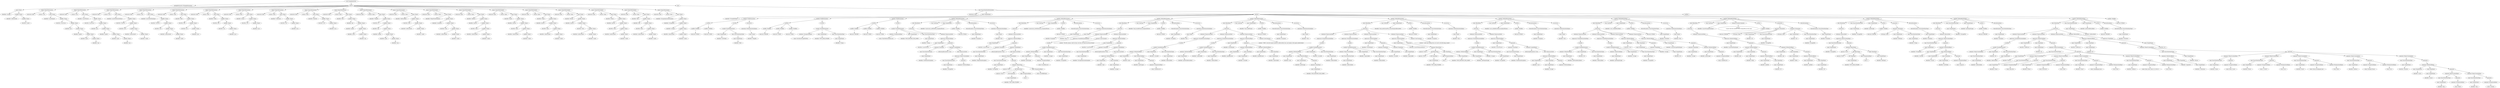 digraph {
n0 [label="root (CompilationUnit)"];
n1 [label="packageDeclaration (PackageDeclaration)"];
n0 -> n1;
n2 [label="name (Name)"];
n1 -> n2;
n3 [label="identifier='storage'"];
n2 -> n3;
n4 [label="qualifier (Name)"];
n2 -> n4;
n5 [label="identifier='addressbook'"];
n4 -> n5;
n6 [label="qualifier (Name)"];
n4 -> n6;
n7 [label="identifier='seedu'"];
n6 -> n7;
n8 [label="imports"];
n0 -> n8;
n9 [label="import (ImportDeclaration)"];
n8 -> n9;
n10 [label="isAsterisk='false'"];
n9 -> n10;
n11 [label="isStatic='true'"];
n9 -> n11;
n12 [label="name (Name)"];
n9 -> n12;
n13 [label="identifier='assertEquals'"];
n12 -> n13;
n14 [label="qualifier (Name)"];
n12 -> n14;
n15 [label="identifier='Assertions'"];
n14 -> n15;
n16 [label="qualifier (Name)"];
n14 -> n16;
n17 [label="identifier='api'"];
n16 -> n17;
n18 [label="qualifier (Name)"];
n16 -> n18;
n19 [label="identifier='jupiter'"];
n18 -> n19;
n20 [label="qualifier (Name)"];
n18 -> n20;
n21 [label="identifier='junit'"];
n20 -> n21;
n22 [label="qualifier (Name)"];
n20 -> n22;
n23 [label="identifier='org'"];
n22 -> n23;
n24 [label="import (ImportDeclaration)"];
n8 -> n24;
n25 [label="isAsterisk='false'"];
n24 -> n25;
n26 [label="isStatic='true'"];
n24 -> n26;
n27 [label="name (Name)"];
n24 -> n27;
n28 [label="identifier='assertThrows'"];
n27 -> n28;
n29 [label="qualifier (Name)"];
n27 -> n29;
n30 [label="identifier='Assertions'"];
n29 -> n30;
n31 [label="qualifier (Name)"];
n29 -> n31;
n32 [label="identifier='api'"];
n31 -> n32;
n33 [label="qualifier (Name)"];
n31 -> n33;
n34 [label="identifier='jupiter'"];
n33 -> n34;
n35 [label="qualifier (Name)"];
n33 -> n35;
n36 [label="identifier='junit'"];
n35 -> n36;
n37 [label="qualifier (Name)"];
n35 -> n37;
n38 [label="identifier='org'"];
n37 -> n38;
n39 [label="import (ImportDeclaration)"];
n8 -> n39;
n40 [label="isAsterisk='false'"];
n39 -> n40;
n41 [label="isStatic='true'"];
n39 -> n41;
n42 [label="name (Name)"];
n39 -> n42;
n43 [label="identifier='assertFileDoesNotExist'"];
n42 -> n43;
n44 [label="qualifier (Name)"];
n42 -> n44;
n45 [label="identifier='TestUtil'"];
n44 -> n45;
n46 [label="qualifier (Name)"];
n44 -> n46;
n47 [label="identifier='util'"];
n46 -> n47;
n48 [label="qualifier (Name)"];
n46 -> n48;
n49 [label="identifier='addressbook'"];
n48 -> n49;
n50 [label="qualifier (Name)"];
n48 -> n50;
n51 [label="identifier='seedu'"];
n50 -> n51;
n52 [label="import (ImportDeclaration)"];
n8 -> n52;
n53 [label="isAsterisk='false'"];
n52 -> n53;
n54 [label="isStatic='true'"];
n52 -> n54;
n55 [label="name (Name)"];
n52 -> n55;
n56 [label="identifier='assertTextFilesEqual'"];
n55 -> n56;
n57 [label="qualifier (Name)"];
n55 -> n57;
n58 [label="identifier='TestUtil'"];
n57 -> n58;
n59 [label="qualifier (Name)"];
n57 -> n59;
n60 [label="identifier='util'"];
n59 -> n60;
n61 [label="qualifier (Name)"];
n59 -> n61;
n62 [label="identifier='addressbook'"];
n61 -> n62;
n63 [label="qualifier (Name)"];
n61 -> n63;
n64 [label="identifier='seedu'"];
n63 -> n64;
n65 [label="import (ImportDeclaration)"];
n8 -> n65;
n66 [label="isAsterisk='false'"];
n65 -> n66;
n67 [label="isStatic='false'"];
n65 -> n67;
n68 [label="name (Name)"];
n65 -> n68;
n69 [label="identifier='Path'"];
n68 -> n69;
n70 [label="qualifier (Name)"];
n68 -> n70;
n71 [label="identifier='file'"];
n70 -> n71;
n72 [label="qualifier (Name)"];
n70 -> n72;
n73 [label="identifier='nio'"];
n72 -> n73;
n74 [label="qualifier (Name)"];
n72 -> n74;
n75 [label="identifier='java'"];
n74 -> n75;
n76 [label="import (ImportDeclaration)"];
n8 -> n76;
n77 [label="isAsterisk='false'"];
n76 -> n77;
n78 [label="isStatic='false'"];
n76 -> n78;
n79 [label="name (Name)"];
n76 -> n79;
n80 [label="identifier='Paths'"];
n79 -> n80;
n81 [label="qualifier (Name)"];
n79 -> n81;
n82 [label="identifier='file'"];
n81 -> n82;
n83 [label="qualifier (Name)"];
n81 -> n83;
n84 [label="identifier='nio'"];
n83 -> n84;
n85 [label="qualifier (Name)"];
n83 -> n85;
n86 [label="identifier='java'"];
n85 -> n86;
n87 [label="import (ImportDeclaration)"];
n8 -> n87;
n88 [label="isAsterisk='false'"];
n87 -> n88;
n89 [label="isStatic='false'"];
n87 -> n89;
n90 [label="name (Name)"];
n87 -> n90;
n91 [label="identifier='Arrays'"];
n90 -> n91;
n92 [label="qualifier (Name)"];
n90 -> n92;
n93 [label="identifier='util'"];
n92 -> n93;
n94 [label="qualifier (Name)"];
n92 -> n94;
n95 [label="identifier='java'"];
n94 -> n95;
n96 [label="import (ImportDeclaration)"];
n8 -> n96;
n97 [label="isAsterisk='false'"];
n96 -> n97;
n98 [label="isStatic='false'"];
n96 -> n98;
n99 [label="name (Name)"];
n96 -> n99;
n100 [label="identifier='Collections'"];
n99 -> n100;
n101 [label="qualifier (Name)"];
n99 -> n101;
n102 [label="identifier='util'"];
n101 -> n102;
n103 [label="qualifier (Name)"];
n101 -> n103;
n104 [label="identifier='java'"];
n103 -> n104;
n105 [label="import (ImportDeclaration)"];
n8 -> n105;
n106 [label="isAsterisk='false'"];
n105 -> n106;
n107 [label="isStatic='false'"];
n105 -> n107;
n108 [label="name (Name)"];
n105 -> n108;
n109 [label="identifier='HashSet'"];
n108 -> n109;
n110 [label="qualifier (Name)"];
n108 -> n110;
n111 [label="identifier='util'"];
n110 -> n111;
n112 [label="qualifier (Name)"];
n110 -> n112;
n113 [label="identifier='java'"];
n112 -> n113;
n114 [label="import (ImportDeclaration)"];
n8 -> n114;
n115 [label="isAsterisk='false'"];
n114 -> n115;
n116 [label="isStatic='false'"];
n114 -> n116;
n117 [label="name (Name)"];
n114 -> n117;
n118 [label="identifier='Test'"];
n117 -> n118;
n119 [label="qualifier (Name)"];
n117 -> n119;
n120 [label="identifier='api'"];
n119 -> n120;
n121 [label="qualifier (Name)"];
n119 -> n121;
n122 [label="identifier='jupiter'"];
n121 -> n122;
n123 [label="qualifier (Name)"];
n121 -> n123;
n124 [label="identifier='junit'"];
n123 -> n124;
n125 [label="qualifier (Name)"];
n123 -> n125;
n126 [label="identifier='org'"];
n125 -> n126;
n127 [label="import (ImportDeclaration)"];
n8 -> n127;
n128 [label="isAsterisk='false'"];
n127 -> n128;
n129 [label="isStatic='false'"];
n127 -> n129;
n130 [label="name (Name)"];
n127 -> n130;
n131 [label="identifier='TempDir'"];
n130 -> n131;
n132 [label="qualifier (Name)"];
n130 -> n132;
n133 [label="identifier='io'"];
n132 -> n133;
n134 [label="qualifier (Name)"];
n132 -> n134;
n135 [label="identifier='api'"];
n134 -> n135;
n136 [label="qualifier (Name)"];
n134 -> n136;
n137 [label="identifier='jupiter'"];
n136 -> n137;
n138 [label="qualifier (Name)"];
n136 -> n138;
n139 [label="identifier='junit'"];
n138 -> n139;
n140 [label="qualifier (Name)"];
n138 -> n140;
n141 [label="identifier='org'"];
n140 -> n141;
n142 [label="import (ImportDeclaration)"];
n8 -> n142;
n143 [label="isAsterisk='false'"];
n142 -> n143;
n144 [label="isStatic='false'"];
n142 -> n144;
n145 [label="name (Name)"];
n142 -> n145;
n146 [label="identifier='AddressBook'"];
n145 -> n146;
n147 [label="qualifier (Name)"];
n145 -> n147;
n148 [label="identifier='data'"];
n147 -> n148;
n149 [label="qualifier (Name)"];
n147 -> n149;
n150 [label="identifier='addressbook'"];
n149 -> n150;
n151 [label="qualifier (Name)"];
n149 -> n151;
n152 [label="identifier='seedu'"];
n151 -> n152;
n153 [label="import (ImportDeclaration)"];
n8 -> n153;
n154 [label="isAsterisk='false'"];
n153 -> n154;
n155 [label="isStatic='false'"];
n153 -> n155;
n156 [label="name (Name)"];
n153 -> n156;
n157 [label="identifier='IllegalValueException'"];
n156 -> n157;
n158 [label="qualifier (Name)"];
n156 -> n158;
n159 [label="identifier='exception'"];
n158 -> n159;
n160 [label="qualifier (Name)"];
n158 -> n160;
n161 [label="identifier='data'"];
n160 -> n161;
n162 [label="qualifier (Name)"];
n160 -> n162;
n163 [label="identifier='addressbook'"];
n162 -> n163;
n164 [label="qualifier (Name)"];
n162 -> n164;
n165 [label="identifier='seedu'"];
n164 -> n165;
n166 [label="import (ImportDeclaration)"];
n8 -> n166;
n167 [label="isAsterisk='false'"];
n166 -> n167;
n168 [label="isStatic='false'"];
n166 -> n168;
n169 [label="name (Name)"];
n166 -> n169;
n170 [label="identifier='Address'"];
n169 -> n170;
n171 [label="qualifier (Name)"];
n169 -> n171;
n172 [label="identifier='person'"];
n171 -> n172;
n173 [label="qualifier (Name)"];
n171 -> n173;
n174 [label="identifier='data'"];
n173 -> n174;
n175 [label="qualifier (Name)"];
n173 -> n175;
n176 [label="identifier='addressbook'"];
n175 -> n176;
n177 [label="qualifier (Name)"];
n175 -> n177;
n178 [label="identifier='seedu'"];
n177 -> n178;
n179 [label="import (ImportDeclaration)"];
n8 -> n179;
n180 [label="isAsterisk='false'"];
n179 -> n180;
n181 [label="isStatic='false'"];
n179 -> n181;
n182 [label="name (Name)"];
n179 -> n182;
n183 [label="identifier='Email'"];
n182 -> n183;
n184 [label="qualifier (Name)"];
n182 -> n184;
n185 [label="identifier='person'"];
n184 -> n185;
n186 [label="qualifier (Name)"];
n184 -> n186;
n187 [label="identifier='data'"];
n186 -> n187;
n188 [label="qualifier (Name)"];
n186 -> n188;
n189 [label="identifier='addressbook'"];
n188 -> n189;
n190 [label="qualifier (Name)"];
n188 -> n190;
n191 [label="identifier='seedu'"];
n190 -> n191;
n192 [label="import (ImportDeclaration)"];
n8 -> n192;
n193 [label="isAsterisk='false'"];
n192 -> n193;
n194 [label="isStatic='false'"];
n192 -> n194;
n195 [label="name (Name)"];
n192 -> n195;
n196 [label="identifier='Name'"];
n195 -> n196;
n197 [label="qualifier (Name)"];
n195 -> n197;
n198 [label="identifier='person'"];
n197 -> n198;
n199 [label="qualifier (Name)"];
n197 -> n199;
n200 [label="identifier='data'"];
n199 -> n200;
n201 [label="qualifier (Name)"];
n199 -> n201;
n202 [label="identifier='addressbook'"];
n201 -> n202;
n203 [label="qualifier (Name)"];
n201 -> n203;
n204 [label="identifier='seedu'"];
n203 -> n204;
n205 [label="import (ImportDeclaration)"];
n8 -> n205;
n206 [label="isAsterisk='false'"];
n205 -> n206;
n207 [label="isStatic='false'"];
n205 -> n207;
n208 [label="name (Name)"];
n205 -> n208;
n209 [label="identifier='Person'"];
n208 -> n209;
n210 [label="qualifier (Name)"];
n208 -> n210;
n211 [label="identifier='person'"];
n210 -> n211;
n212 [label="qualifier (Name)"];
n210 -> n212;
n213 [label="identifier='data'"];
n212 -> n213;
n214 [label="qualifier (Name)"];
n212 -> n214;
n215 [label="identifier='addressbook'"];
n214 -> n215;
n216 [label="qualifier (Name)"];
n214 -> n216;
n217 [label="identifier='seedu'"];
n216 -> n217;
n218 [label="import (ImportDeclaration)"];
n8 -> n218;
n219 [label="isAsterisk='false'"];
n218 -> n219;
n220 [label="isStatic='false'"];
n218 -> n220;
n221 [label="name (Name)"];
n218 -> n221;
n222 [label="identifier='Phone'"];
n221 -> n222;
n223 [label="qualifier (Name)"];
n221 -> n223;
n224 [label="identifier='person'"];
n223 -> n224;
n225 [label="qualifier (Name)"];
n223 -> n225;
n226 [label="identifier='data'"];
n225 -> n226;
n227 [label="qualifier (Name)"];
n225 -> n227;
n228 [label="identifier='addressbook'"];
n227 -> n228;
n229 [label="qualifier (Name)"];
n227 -> n229;
n230 [label="identifier='seedu'"];
n229 -> n230;
n231 [label="import (ImportDeclaration)"];
n8 -> n231;
n232 [label="isAsterisk='false'"];
n231 -> n232;
n233 [label="isStatic='false'"];
n231 -> n233;
n234 [label="name (Name)"];
n231 -> n234;
n235 [label="identifier='Tag'"];
n234 -> n235;
n236 [label="qualifier (Name)"];
n234 -> n236;
n237 [label="identifier='tag'"];
n236 -> n237;
n238 [label="qualifier (Name)"];
n236 -> n238;
n239 [label="identifier='data'"];
n238 -> n239;
n240 [label="qualifier (Name)"];
n238 -> n240;
n241 [label="identifier='addressbook'"];
n240 -> n241;
n242 [label="qualifier (Name)"];
n240 -> n242;
n243 [label="identifier='seedu'"];
n242 -> n243;
n244 [label="import (ImportDeclaration)"];
n8 -> n244;
n245 [label="isAsterisk='false'"];
n244 -> n245;
n246 [label="isStatic='false'"];
n244 -> n246;
n247 [label="name (Name)"];
n244 -> n247;
n248 [label="identifier='StorageOperationException'"];
n247 -> n248;
n249 [label="qualifier (Name)"];
n247 -> n249;
n250 [label="identifier='StorageFile'"];
n249 -> n250;
n251 [label="qualifier (Name)"];
n249 -> n251;
n252 [label="identifier='storage'"];
n251 -> n252;
n253 [label="qualifier (Name)"];
n251 -> n253;
n254 [label="identifier='addressbook'"];
n253 -> n254;
n255 [label="qualifier (Name)"];
n253 -> n255;
n256 [label="identifier='seedu'"];
n255 -> n256;
n257 [label="types"];
n0 -> n257;
n258 [label="type (ClassOrInterfaceDeclaration)"];
n257 -> n258;
n259 [label="isInterface='false'"];
n258 -> n259;
n260 [label="name (SimpleName)"];
n258 -> n260;
n261 [label="identifier='StorageFileTest'"];
n260 -> n261;
n262 [label="members"];
n258 -> n262;
n263 [label="member (FieldDeclaration)"];
n262 -> n263;
n264 [label="modifiers"];
n263 -> n264;
n265 [label="modifier (Modifier)"];
n264 -> n265;
n266 [label="keyword='PUBLIC'"];
n265 -> n266;
n267 [label="modifier (Modifier)"];
n264 -> n267;
n268 [label="keyword='STATIC'"];
n267 -> n268;
n269 [label="variables"];
n263 -> n269;
n270 [label="variable (VariableDeclarator)"];
n269 -> n270;
n271 [label="name (SimpleName)"];
n270 -> n271;
n272 [label="identifier='testFolder'"];
n271 -> n272;
n273 [label="type (ClassOrInterfaceType)"];
n270 -> n273;
n274 [label="name (SimpleName)"];
n273 -> n274;
n275 [label="identifier='Path'"];
n274 -> n275;
n276 [label="annotations"];
n263 -> n276;
n277 [label="annotation (MarkerAnnotationExpr)"];
n276 -> n277;
n278 [label="name (Name)"];
n277 -> n278;
n279 [label="identifier='TempDir'"];
n278 -> n279;
n280 [label="member (FieldDeclaration)"];
n262 -> n280;
n281 [label="modifiers"];
n280 -> n281;
n282 [label="modifier (Modifier)"];
n281 -> n282;
n283 [label="keyword='PRIVATE'"];
n282 -> n283;
n284 [label="modifier (Modifier)"];
n281 -> n284;
n285 [label="keyword='STATIC'"];
n284 -> n285;
n286 [label="modifier (Modifier)"];
n281 -> n286;
n287 [label="keyword='FINAL'"];
n286 -> n287;
n288 [label="variables"];
n280 -> n288;
n289 [label="variable (VariableDeclarator)"];
n288 -> n289;
n290 [label="initializer (StringLiteralExpr)"];
n289 -> n290;
n291 [label="value='test/data/StorageFileTest'"];
n290 -> n291;
n292 [label="name (SimpleName)"];
n289 -> n292;
n293 [label="identifier='TEST_DATA_FOLDER'"];
n292 -> n293;
n294 [label="type (ClassOrInterfaceType)"];
n289 -> n294;
n295 [label="name (SimpleName)"];
n294 -> n295;
n296 [label="identifier='String'"];
n295 -> n296;
n297 [label="member (FieldDeclaration)"];
n262 -> n297;
n298 [label="modifiers"];
n297 -> n298;
n299 [label="modifier (Modifier)"];
n298 -> n299;
n300 [label="keyword='PRIVATE'"];
n299 -> n300;
n301 [label="modifier (Modifier)"];
n298 -> n301;
n302 [label="keyword='STATIC'"];
n301 -> n302;
n303 [label="modifier (Modifier)"];
n298 -> n303;
n304 [label="keyword='FINAL'"];
n303 -> n304;
n305 [label="variables"];
n297 -> n305;
n306 [label="variable (VariableDeclarator)"];
n305 -> n306;
n307 [label="initializer (StringLiteralExpr)"];
n306 -> n307;
n308 [label="value='ThisFileDoesNotExist.txt'"];
n307 -> n308;
n309 [label="name (SimpleName)"];
n306 -> n309;
n310 [label="identifier='NON_EXISTANT_FILE_NAME'"];
n309 -> n310;
n311 [label="type (ClassOrInterfaceType)"];
n306 -> n311;
n312 [label="name (SimpleName)"];
n311 -> n312;
n313 [label="identifier='String'"];
n312 -> n313;
n314 [label="member (MethodDeclaration)"];
n262 -> n314;
n315 [label="body (BlockStmt)"];
n314 -> n315;
n316 [label="statements"];
n315 -> n316;
n317 [label="statement (ExpressionStmt)"];
n316 -> n317;
n318 [label="expression (MethodCallExpr)"];
n317 -> n318;
n319 [label="name (SimpleName)"];
n318 -> n319;
n320 [label="identifier='assertThrows'"];
n319 -> n320;
n321 [label="arguments"];
n318 -> n321;
n322 [label="argument (ClassExpr)"];
n321 -> n322;
n323 [label="type (ClassOrInterfaceType)"];
n322 -> n323;
n324 [label="name (SimpleName)"];
n323 -> n324;
n325 [label="identifier='NullPointerException'"];
n324 -> n325;
n326 [label="argument (LambdaExpr)"];
n321 -> n326;
n327 [label="isEnclosingParameters='true'"];
n326 -> n327;
n328 [label="body (ExpressionStmt)"];
n326 -> n328;
n329 [label="expression (ObjectCreationExpr)"];
n328 -> n329;
n330 [label="type (ClassOrInterfaceType)"];
n329 -> n330;
n331 [label="name (SimpleName)"];
n330 -> n331;
n332 [label="identifier='StorageFile'"];
n331 -> n332;
n333 [label="arguments"];
n329 -> n333;
n334 [label="argument (NullLiteralExpr)"];
n333 -> n334;
n335 [label="type (VoidType)"];
n314 -> n335;
n336 [label="name (SimpleName)"];
n314 -> n336;
n337 [label="identifier='constructor_nullFilePath_exceptionThrown'"];
n336 -> n337;
n338 [label="modifiers"];
n314 -> n338;
n339 [label="modifier (Modifier)"];
n338 -> n339;
n340 [label="keyword='PUBLIC'"];
n339 -> n340;
n341 [label="thrownExceptions"];
n314 -> n341;
n342 [label="thrownException (ClassOrInterfaceType)"];
n341 -> n342;
n343 [label="name (SimpleName)"];
n342 -> n343;
n344 [label="identifier='Exception'"];
n343 -> n344;
n345 [label="annotations"];
n314 -> n345;
n346 [label="annotation (MarkerAnnotationExpr)"];
n345 -> n346;
n347 [label="name (Name)"];
n346 -> n347;
n348 [label="identifier='Test'"];
n347 -> n348;
n349 [label="member (MethodDeclaration)"];
n262 -> n349;
n350 [label="body (BlockStmt)"];
n349 -> n350;
n351 [label="statements"];
n350 -> n351;
n352 [label="statement (ExpressionStmt)"];
n351 -> n352;
n353 [label="expression (MethodCallExpr)"];
n352 -> n353;
n354 [label="name (SimpleName)"];
n353 -> n354;
n355 [label="identifier='assertThrows'"];
n354 -> n355;
n356 [label="arguments"];
n353 -> n356;
n357 [label="argument (ClassExpr)"];
n356 -> n357;
n358 [label="type (ClassOrInterfaceType)"];
n357 -> n358;
n359 [label="name (SimpleName)"];
n358 -> n359;
n360 [label="identifier='IllegalValueException'"];
n359 -> n360;
n361 [label="argument (LambdaExpr)"];
n356 -> n361;
n362 [label="isEnclosingParameters='true'"];
n361 -> n362;
n363 [label="body (ExpressionStmt)"];
n361 -> n363;
n364 [label="expression (ObjectCreationExpr)"];
n363 -> n364;
n365 [label="type (ClassOrInterfaceType)"];
n364 -> n365;
n366 [label="name (SimpleName)"];
n365 -> n366;
n367 [label="identifier='StorageFile'"];
n366 -> n367;
n368 [label="arguments"];
n364 -> n368;
n369 [label="argument (BinaryExpr)"];
n368 -> n369;
n370 [label="operator='PLUS'"];
n369 -> n370;
n371 [label="left (BinaryExpr)"];
n369 -> n371;
n372 [label="operator='PLUS'"];
n371 -> n372;
n373 [label="left (NameExpr)"];
n371 -> n373;
n374 [label="name (SimpleName)"];
n373 -> n374;
n375 [label="identifier='TEST_DATA_FOLDER'"];
n374 -> n375;
n376 [label="right (StringLiteralExpr)"];
n371 -> n376;
n377 [label="value='/'"];
n376 -> n377;
n378 [label="right (StringLiteralExpr)"];
n369 -> n378;
n379 [label="value='InvalidfileName'"];
n378 -> n379;
n380 [label="type (VoidType)"];
n349 -> n380;
n381 [label="name (SimpleName)"];
n349 -> n381;
n382 [label="identifier='constructor_noTxtExtension_exceptionThrown'"];
n381 -> n382;
n383 [label="modifiers"];
n349 -> n383;
n384 [label="modifier (Modifier)"];
n383 -> n384;
n385 [label="keyword='PUBLIC'"];
n384 -> n385;
n386 [label="thrownExceptions"];
n349 -> n386;
n387 [label="thrownException (ClassOrInterfaceType)"];
n386 -> n387;
n388 [label="name (SimpleName)"];
n387 -> n388;
n389 [label="identifier='Exception'"];
n388 -> n389;
n390 [label="annotations"];
n349 -> n390;
n391 [label="annotation (MarkerAnnotationExpr)"];
n390 -> n391;
n392 [label="name (Name)"];
n391 -> n392;
n393 [label="identifier='Test'"];
n392 -> n393;
n394 [label="member (MethodDeclaration)"];
n262 -> n394;
n395 [label="body (BlockStmt)"];
n394 -> n395;
n396 [label="statements"];
n395 -> n396;
n397 [label="statement (ExpressionStmt)"];
n396 -> n397;
n398 [label="expression (VariableDeclarationExpr)"];
n397 -> n398;
n399 [label="variables"];
n398 -> n399;
n400 [label="variable (VariableDeclarator)"];
n399 -> n400;
n401 [label="initializer (MethodCallExpr)"];
n400 -> n401;
n402 [label="name (SimpleName)"];
n401 -> n402;
n403 [label="identifier='getStorage'"];
n402 -> n403;
n404 [label="arguments"];
n401 -> n404;
n405 [label="argument (StringLiteralExpr)"];
n404 -> n405;
n406 [label="value='InvalidData.txt'"];
n405 -> n406;
n407 [label="name (SimpleName)"];
n400 -> n407;
n408 [label="identifier='storage'"];
n407 -> n408;
n409 [label="type (ClassOrInterfaceType)"];
n400 -> n409;
n410 [label="name (SimpleName)"];
n409 -> n410;
n411 [label="identifier='StorageFile'"];
n410 -> n411;
n412 [label="comment (LineComment)"];
n397 -> n412;
n413 [label="content=' The file contains valid txt data, but does not match the Person format'"];
n412 -> n413;
n414 [label="statement (ExpressionStmt)"];
n396 -> n414;
n415 [label="expression (MethodCallExpr)"];
n414 -> n415;
n416 [label="name (SimpleName)"];
n415 -> n416;
n417 [label="identifier='assertThrows'"];
n416 -> n417;
n418 [label="arguments"];
n415 -> n418;
n419 [label="argument (ClassExpr)"];
n418 -> n419;
n420 [label="type (ClassOrInterfaceType)"];
n419 -> n420;
n421 [label="name (SimpleName)"];
n420 -> n421;
n422 [label="identifier='StorageOperationException'"];
n421 -> n422;
n423 [label="argument (LambdaExpr)"];
n418 -> n423;
n424 [label="isEnclosingParameters='true'"];
n423 -> n424;
n425 [label="body (ExpressionStmt)"];
n423 -> n425;
n426 [label="expression (MethodCallExpr)"];
n425 -> n426;
n427 [label="name (SimpleName)"];
n426 -> n427;
n428 [label="identifier='load'"];
n427 -> n428;
n429 [label="scope (NameExpr)"];
n426 -> n429;
n430 [label="name (SimpleName)"];
n429 -> n430;
n431 [label="identifier='storage'"];
n430 -> n431;
n432 [label="type (VoidType)"];
n394 -> n432;
n433 [label="name (SimpleName)"];
n394 -> n433;
n434 [label="identifier='load_invalidFormat_exceptionThrown'"];
n433 -> n434;
n435 [label="modifiers"];
n394 -> n435;
n436 [label="modifier (Modifier)"];
n435 -> n436;
n437 [label="keyword='PUBLIC'"];
n436 -> n437;
n438 [label="thrownExceptions"];
n394 -> n438;
n439 [label="thrownException (ClassOrInterfaceType)"];
n438 -> n439;
n440 [label="name (SimpleName)"];
n439 -> n440;
n441 [label="identifier='Exception'"];
n440 -> n441;
n442 [label="annotations"];
n394 -> n442;
n443 [label="annotation (MarkerAnnotationExpr)"];
n442 -> n443;
n444 [label="name (Name)"];
n443 -> n444;
n445 [label="identifier='Test'"];
n444 -> n445;
n446 [label="member (MethodDeclaration)"];
n262 -> n446;
n447 [label="body (BlockStmt)"];
n446 -> n447;
n448 [label="statements"];
n447 -> n448;
n449 [label="statement (ExpressionStmt)"];
n448 -> n449;
n450 [label="expression (VariableDeclarationExpr)"];
n449 -> n450;
n451 [label="variables"];
n450 -> n451;
n452 [label="variable (VariableDeclarator)"];
n451 -> n452;
n453 [label="initializer (MethodCallExpr)"];
n452 -> n453;
n454 [label="name (SimpleName)"];
n453 -> n454;
n455 [label="identifier='load'"];
n454 -> n455;
n456 [label="scope (MethodCallExpr)"];
n453 -> n456;
n457 [label="name (SimpleName)"];
n456 -> n457;
n458 [label="identifier='getStorage'"];
n457 -> n458;
n459 [label="arguments"];
n456 -> n459;
n460 [label="argument (StringLiteralExpr)"];
n459 -> n460;
n461 [label="value='ValidData.txt'"];
n460 -> n461;
n462 [label="name (SimpleName)"];
n452 -> n462;
n463 [label="identifier='actualAb'"];
n462 -> n463;
n464 [label="type (ClassOrInterfaceType)"];
n452 -> n464;
n465 [label="name (SimpleName)"];
n464 -> n465;
n466 [label="identifier='AddressBook'"];
n465 -> n466;
n467 [label="statement (ExpressionStmt)"];
n448 -> n467;
n468 [label="expression (VariableDeclarationExpr)"];
n467 -> n468;
n469 [label="variables"];
n468 -> n469;
n470 [label="variable (VariableDeclarator)"];
n469 -> n470;
n471 [label="initializer (MethodCallExpr)"];
n470 -> n471;
n472 [label="name (SimpleName)"];
n471 -> n472;
n473 [label="identifier='getTestAddressBook'"];
n472 -> n473;
n474 [label="name (SimpleName)"];
n470 -> n474;
n475 [label="identifier='expectedAb'"];
n474 -> n475;
n476 [label="type (ClassOrInterfaceType)"];
n470 -> n476;
n477 [label="name (SimpleName)"];
n476 -> n477;
n478 [label="identifier='AddressBook'"];
n477 -> n478;
n479 [label="statement (ExpressionStmt)"];
n448 -> n479;
n480 [label="expression (MethodCallExpr)"];
n479 -> n480;
n481 [label="name (SimpleName)"];
n480 -> n481;
n482 [label="identifier='assertEquals'"];
n481 -> n482;
n483 [label="arguments"];
n480 -> n483;
n484 [label="argument (MethodCallExpr)"];
n483 -> n484;
n485 [label="name (SimpleName)"];
n484 -> n485;
n486 [label="identifier='getAllPersons'"];
n485 -> n486;
n487 [label="scope (NameExpr)"];
n484 -> n487;
n488 [label="name (SimpleName)"];
n487 -> n488;
n489 [label="identifier='actualAb'"];
n488 -> n489;
n490 [label="argument (MethodCallExpr)"];
n483 -> n490;
n491 [label="name (SimpleName)"];
n490 -> n491;
n492 [label="identifier='getAllPersons'"];
n491 -> n492;
n493 [label="scope (NameExpr)"];
n490 -> n493;
n494 [label="name (SimpleName)"];
n493 -> n494;
n495 [label="identifier='expectedAb'"];
n494 -> n495;
n496 [label="comment (LineComment)"];
n479 -> n496;
n497 [label="content=' TODO: overwrite equals method in AddressBook class and replace with equals method below'"];
n496 -> n497;
n498 [label="type (VoidType)"];
n446 -> n498;
n499 [label="name (SimpleName)"];
n446 -> n499;
n500 [label="identifier='load_validFormat'"];
n499 -> n500;
n501 [label="modifiers"];
n446 -> n501;
n502 [label="modifier (Modifier)"];
n501 -> n502;
n503 [label="keyword='PUBLIC'"];
n502 -> n503;
n504 [label="thrownExceptions"];
n446 -> n504;
n505 [label="thrownException (ClassOrInterfaceType)"];
n504 -> n505;
n506 [label="name (SimpleName)"];
n505 -> n506;
n507 [label="identifier='Exception'"];
n506 -> n507;
n508 [label="annotations"];
n446 -> n508;
n509 [label="annotation (MarkerAnnotationExpr)"];
n508 -> n509;
n510 [label="name (Name)"];
n509 -> n510;
n511 [label="identifier='Test'"];
n510 -> n511;
n512 [label="member (MethodDeclaration)"];
n262 -> n512;
n513 [label="body (BlockStmt)"];
n512 -> n513;
n514 [label="statements"];
n513 -> n514;
n515 [label="statement (ExpressionStmt)"];
n514 -> n515;
n516 [label="expression (VariableDeclarationExpr)"];
n515 -> n516;
n517 [label="variables"];
n516 -> n517;
n518 [label="variable (VariableDeclarator)"];
n517 -> n518;
n519 [label="initializer (MethodCallExpr)"];
n518 -> n519;
n520 [label="name (SimpleName)"];
n519 -> n520;
n521 [label="identifier='load'"];
n520 -> n521;
n522 [label="scope (MethodCallExpr)"];
n519 -> n522;
n523 [label="name (SimpleName)"];
n522 -> n523;
n524 [label="identifier='getStorage'"];
n523 -> n524;
n525 [label="arguments"];
n522 -> n525;
n526 [label="argument (NameExpr)"];
n525 -> n526;
n527 [label="name (SimpleName)"];
n526 -> n527;
n528 [label="identifier='NON_EXISTANT_FILE_NAME'"];
n527 -> n528;
n529 [label="name (SimpleName)"];
n518 -> n529;
n530 [label="identifier='actualAb'"];
n529 -> n530;
n531 [label="type (ClassOrInterfaceType)"];
n518 -> n531;
n532 [label="name (SimpleName)"];
n531 -> n532;
n533 [label="identifier='AddressBook'"];
n532 -> n533;
n534 [label="statement (ExpressionStmt)"];
n514 -> n534;
n535 [label="expression (VariableDeclarationExpr)"];
n534 -> n535;
n536 [label="variables"];
n535 -> n536;
n537 [label="variable (VariableDeclarator)"];
n536 -> n537;
n538 [label="initializer (ObjectCreationExpr)"];
n537 -> n538;
n539 [label="type (ClassOrInterfaceType)"];
n538 -> n539;
n540 [label="name (SimpleName)"];
n539 -> n540;
n541 [label="identifier='AddressBook'"];
n540 -> n541;
n542 [label="name (SimpleName)"];
n537 -> n542;
n543 [label="identifier='expectedAb'"];
n542 -> n543;
n544 [label="type (ClassOrInterfaceType)"];
n537 -> n544;
n545 [label="name (SimpleName)"];
n544 -> n545;
n546 [label="identifier='AddressBook'"];
n545 -> n546;
n547 [label="statement (ExpressionStmt)"];
n514 -> n547;
n548 [label="expression (MethodCallExpr)"];
n547 -> n548;
n549 [label="name (SimpleName)"];
n548 -> n549;
n550 [label="identifier='assertEquals'"];
n549 -> n550;
n551 [label="arguments"];
n548 -> n551;
n552 [label="argument (NameExpr)"];
n551 -> n552;
n553 [label="name (SimpleName)"];
n552 -> n553;
n554 [label="identifier='actualAb'"];
n553 -> n554;
n555 [label="argument (NameExpr)"];
n551 -> n555;
n556 [label="name (SimpleName)"];
n555 -> n556;
n557 [label="identifier='expectedAb'"];
n556 -> n557;
n558 [label="statement (ExpressionStmt)"];
n514 -> n558;
n559 [label="expression (MethodCallExpr)"];
n558 -> n559;
n560 [label="name (SimpleName)"];
n559 -> n560;
n561 [label="identifier='assertFileDoesNotExist'"];
n560 -> n561;
n562 [label="arguments"];
n559 -> n562;
n563 [label="argument (BinaryExpr)"];
n562 -> n563;
n564 [label="operator='PLUS'"];
n563 -> n564;
n565 [label="left (BinaryExpr)"];
n563 -> n565;
n566 [label="operator='PLUS'"];
n565 -> n566;
n567 [label="left (NameExpr)"];
n565 -> n567;
n568 [label="name (SimpleName)"];
n567 -> n568;
n569 [label="identifier='TEST_DATA_FOLDER'"];
n568 -> n569;
n570 [label="right (StringLiteralExpr)"];
n565 -> n570;
n571 [label="value='/'"];
n570 -> n571;
n572 [label="right (NameExpr)"];
n563 -> n572;
n573 [label="name (SimpleName)"];
n572 -> n573;
n574 [label="identifier='NON_EXISTANT_FILE_NAME'"];
n573 -> n574;
n575 [label="comment (LineComment)"];
n558 -> n575;
n576 [label="content=' verify that loading does not result in the file being created'"];
n575 -> n576;
n577 [label="type (VoidType)"];
n512 -> n577;
n578 [label="name (SimpleName)"];
n512 -> n578;
n579 [label="identifier='load_nonExistantFile_returnsEmptyAddressBook'"];
n578 -> n579;
n580 [label="modifiers"];
n512 -> n580;
n581 [label="modifier (Modifier)"];
n580 -> n581;
n582 [label="keyword='PUBLIC'"];
n581 -> n582;
n583 [label="thrownExceptions"];
n512 -> n583;
n584 [label="thrownException (ClassOrInterfaceType)"];
n583 -> n584;
n585 [label="name (SimpleName)"];
n584 -> n585;
n586 [label="identifier='Exception'"];
n585 -> n586;
n587 [label="annotations"];
n512 -> n587;
n588 [label="annotation (MarkerAnnotationExpr)"];
n587 -> n588;
n589 [label="name (Name)"];
n588 -> n589;
n590 [label="identifier='Test'"];
n589 -> n590;
n591 [label="member (MethodDeclaration)"];
n262 -> n591;
n592 [label="body (BlockStmt)"];
n591 -> n592;
n593 [label="statements"];
n592 -> n593;
n594 [label="statement (ExpressionStmt)"];
n593 -> n594;
n595 [label="expression (VariableDeclarationExpr)"];
n594 -> n595;
n596 [label="variables"];
n595 -> n596;
n597 [label="variable (VariableDeclarator)"];
n596 -> n597;
n598 [label="initializer (MethodCallExpr)"];
n597 -> n598;
n599 [label="name (SimpleName)"];
n598 -> n599;
n600 [label="identifier='getTempStorage'"];
n599 -> n600;
n601 [label="name (SimpleName)"];
n597 -> n601;
n602 [label="identifier='storage'"];
n601 -> n602;
n603 [label="type (ClassOrInterfaceType)"];
n597 -> n603;
n604 [label="name (SimpleName)"];
n603 -> n604;
n605 [label="identifier='StorageFile'"];
n604 -> n605;
n606 [label="statement (ExpressionStmt)"];
n593 -> n606;
n607 [label="expression (MethodCallExpr)"];
n606 -> n607;
n608 [label="name (SimpleName)"];
n607 -> n608;
n609 [label="identifier='assertThrows'"];
n608 -> n609;
n610 [label="arguments"];
n607 -> n610;
n611 [label="argument (ClassExpr)"];
n610 -> n611;
n612 [label="type (ClassOrInterfaceType)"];
n611 -> n612;
n613 [label="name (SimpleName)"];
n612 -> n613;
n614 [label="identifier='NullPointerException'"];
n613 -> n614;
n615 [label="argument (LambdaExpr)"];
n610 -> n615;
n616 [label="isEnclosingParameters='true'"];
n615 -> n616;
n617 [label="body (ExpressionStmt)"];
n615 -> n617;
n618 [label="expression (MethodCallExpr)"];
n617 -> n618;
n619 [label="name (SimpleName)"];
n618 -> n619;
n620 [label="identifier='save'"];
n619 -> n620;
n621 [label="scope (NameExpr)"];
n618 -> n621;
n622 [label="name (SimpleName)"];
n621 -> n622;
n623 [label="identifier='storage'"];
n622 -> n623;
n624 [label="arguments"];
n618 -> n624;
n625 [label="argument (NullLiteralExpr)"];
n624 -> n625;
n626 [label="type (VoidType)"];
n591 -> n626;
n627 [label="name (SimpleName)"];
n591 -> n627;
n628 [label="identifier='save_nullAddressBook_exceptionThrown'"];
n627 -> n628;
n629 [label="modifiers"];
n591 -> n629;
n630 [label="modifier (Modifier)"];
n629 -> n630;
n631 [label="keyword='PUBLIC'"];
n630 -> n631;
n632 [label="thrownExceptions"];
n591 -> n632;
n633 [label="thrownException (ClassOrInterfaceType)"];
n632 -> n633;
n634 [label="name (SimpleName)"];
n633 -> n634;
n635 [label="identifier='Exception'"];
n634 -> n635;
n636 [label="annotations"];
n591 -> n636;
n637 [label="annotation (MarkerAnnotationExpr)"];
n636 -> n637;
n638 [label="name (Name)"];
n637 -> n638;
n639 [label="identifier='Test'"];
n638 -> n639;
n640 [label="member (MethodDeclaration)"];
n262 -> n640;
n641 [label="body (BlockStmt)"];
n640 -> n641;
n642 [label="statements"];
n641 -> n642;
n643 [label="statement (ExpressionStmt)"];
n642 -> n643;
n644 [label="expression (VariableDeclarationExpr)"];
n643 -> n644;
n645 [label="variables"];
n644 -> n645;
n646 [label="variable (VariableDeclarator)"];
n645 -> n646;
n647 [label="initializer (MethodCallExpr)"];
n646 -> n647;
n648 [label="name (SimpleName)"];
n647 -> n648;
n649 [label="identifier='getTestAddressBook'"];
n648 -> n649;
n650 [label="name (SimpleName)"];
n646 -> n650;
n651 [label="identifier='ab'"];
n650 -> n651;
n652 [label="type (ClassOrInterfaceType)"];
n646 -> n652;
n653 [label="name (SimpleName)"];
n652 -> n653;
n654 [label="identifier='AddressBook'"];
n653 -> n654;
n655 [label="statement (ExpressionStmt)"];
n642 -> n655;
n656 [label="expression (VariableDeclarationExpr)"];
n655 -> n656;
n657 [label="variables"];
n656 -> n657;
n658 [label="variable (VariableDeclarator)"];
n657 -> n658;
n659 [label="initializer (MethodCallExpr)"];
n658 -> n659;
n660 [label="name (SimpleName)"];
n659 -> n660;
n661 [label="identifier='getTempStorage'"];
n660 -> n661;
n662 [label="name (SimpleName)"];
n658 -> n662;
n663 [label="identifier='storage'"];
n662 -> n663;
n664 [label="type (ClassOrInterfaceType)"];
n658 -> n664;
n665 [label="name (SimpleName)"];
n664 -> n665;
n666 [label="identifier='StorageFile'"];
n665 -> n666;
n667 [label="statement (ExpressionStmt)"];
n642 -> n667;
n668 [label="expression (MethodCallExpr)"];
n667 -> n668;
n669 [label="name (SimpleName)"];
n668 -> n669;
n670 [label="identifier='save'"];
n669 -> n670;
n671 [label="scope (NameExpr)"];
n668 -> n671;
n672 [label="name (SimpleName)"];
n671 -> n672;
n673 [label="identifier='storage'"];
n672 -> n673;
n674 [label="arguments"];
n668 -> n674;
n675 [label="argument (NameExpr)"];
n674 -> n675;
n676 [label="name (SimpleName)"];
n675 -> n676;
n677 [label="identifier='ab'"];
n676 -> n677;
n678 [label="statement (ExpressionStmt)"];
n642 -> n678;
n679 [label="expression (MethodCallExpr)"];
n678 -> n679;
n680 [label="name (SimpleName)"];
n679 -> n680;
n681 [label="identifier='assertStorageFilesEqual'"];
n680 -> n681;
n682 [label="arguments"];
n679 -> n682;
n683 [label="argument (NameExpr)"];
n682 -> n683;
n684 [label="name (SimpleName)"];
n683 -> n684;
n685 [label="identifier='storage'"];
n684 -> n685;
n686 [label="argument (MethodCallExpr)"];
n682 -> n686;
n687 [label="name (SimpleName)"];
n686 -> n687;
n688 [label="identifier='getStorage'"];
n687 -> n688;
n689 [label="arguments"];
n686 -> n689;
n690 [label="argument (StringLiteralExpr)"];
n689 -> n690;
n691 [label="value='ValidData.txt'"];
n690 -> n691;
n692 [label="type (VoidType)"];
n640 -> n692;
n693 [label="name (SimpleName)"];
n640 -> n693;
n694 [label="identifier='save_validAddressBook'"];
n693 -> n694;
n695 [label="modifiers"];
n640 -> n695;
n696 [label="modifier (Modifier)"];
n695 -> n696;
n697 [label="keyword='PUBLIC'"];
n696 -> n697;
n698 [label="thrownExceptions"];
n640 -> n698;
n699 [label="thrownException (ClassOrInterfaceType)"];
n698 -> n699;
n700 [label="name (SimpleName)"];
n699 -> n700;
n701 [label="identifier='Exception'"];
n700 -> n701;
n702 [label="annotations"];
n640 -> n702;
n703 [label="annotation (MarkerAnnotationExpr)"];
n702 -> n703;
n704 [label="name (Name)"];
n703 -> n704;
n705 [label="identifier='Test'"];
n704 -> n705;
n706 [label="member (MethodDeclaration)"];
n262 -> n706;
n707 [label="body (BlockStmt)"];
n706 -> n707;
n708 [label="statements"];
n707 -> n708;
n709 [label="statement (ExpressionStmt)"];
n708 -> n709;
n710 [label="expression (MethodCallExpr)"];
n709 -> n710;
n711 [label="name (SimpleName)"];
n710 -> n711;
n712 [label="identifier='assertTextFilesEqual'"];
n711 -> n712;
n713 [label="arguments"];
n710 -> n713;
n714 [label="argument (MethodCallExpr)"];
n713 -> n714;
n715 [label="name (SimpleName)"];
n714 -> n715;
n716 [label="identifier='get'"];
n715 -> n716;
n717 [label="scope (NameExpr)"];
n714 -> n717;
n718 [label="name (SimpleName)"];
n717 -> n718;
n719 [label="identifier='Paths'"];
n718 -> n719;
n720 [label="arguments"];
n714 -> n720;
n721 [label="argument (MethodCallExpr)"];
n720 -> n721;
n722 [label="name (SimpleName)"];
n721 -> n722;
n723 [label="identifier='getPath'"];
n722 -> n723;
n724 [label="scope (NameExpr)"];
n721 -> n724;
n725 [label="name (SimpleName)"];
n724 -> n725;
n726 [label="identifier='sf1'"];
n725 -> n726;
n727 [label="argument (MethodCallExpr)"];
n713 -> n727;
n728 [label="name (SimpleName)"];
n727 -> n728;
n729 [label="identifier='get'"];
n728 -> n729;
n730 [label="scope (NameExpr)"];
n727 -> n730;
n731 [label="name (SimpleName)"];
n730 -> n731;
n732 [label="identifier='Paths'"];
n731 -> n732;
n733 [label="arguments"];
n727 -> n733;
n734 [label="argument (MethodCallExpr)"];
n733 -> n734;
n735 [label="name (SimpleName)"];
n734 -> n735;
n736 [label="identifier='getPath'"];
n735 -> n736;
n737 [label="scope (NameExpr)"];
n734 -> n737;
n738 [label="name (SimpleName)"];
n737 -> n738;
n739 [label="identifier='sf2'"];
n738 -> n739;
n740 [label="type (VoidType)"];
n706 -> n740;
n741 [label="name (SimpleName)"];
n706 -> n741;
n742 [label="identifier='assertStorageFilesEqual'"];
n741 -> n742;
n743 [label="comment (JavadocComment)"];
n706 -> n743;
n744 [label="content='
     * Asserts that the contents of two storage files are the same.
     '"];
n743 -> n744;
n745 [label="modifiers"];
n706 -> n745;
n746 [label="modifier (Modifier)"];
n745 -> n746;
n747 [label="keyword='PRIVATE'"];
n746 -> n747;
n748 [label="parameters"];
n706 -> n748;
n749 [label="parameter (Parameter)"];
n748 -> n749;
n750 [label="isVarArgs='false'"];
n749 -> n750;
n751 [label="name (SimpleName)"];
n749 -> n751;
n752 [label="identifier='sf1'"];
n751 -> n752;
n753 [label="type (ClassOrInterfaceType)"];
n749 -> n753;
n754 [label="name (SimpleName)"];
n753 -> n754;
n755 [label="identifier='StorageFile'"];
n754 -> n755;
n756 [label="parameter (Parameter)"];
n748 -> n756;
n757 [label="isVarArgs='false'"];
n756 -> n757;
n758 [label="name (SimpleName)"];
n756 -> n758;
n759 [label="identifier='sf2'"];
n758 -> n759;
n760 [label="type (ClassOrInterfaceType)"];
n756 -> n760;
n761 [label="name (SimpleName)"];
n760 -> n761;
n762 [label="identifier='StorageFile'"];
n761 -> n762;
n763 [label="thrownExceptions"];
n706 -> n763;
n764 [label="thrownException (ClassOrInterfaceType)"];
n763 -> n764;
n765 [label="name (SimpleName)"];
n764 -> n765;
n766 [label="identifier='Exception'"];
n765 -> n766;
n767 [label="member (MethodDeclaration)"];
n262 -> n767;
n768 [label="body (BlockStmt)"];
n767 -> n768;
n769 [label="statements"];
n768 -> n769;
n770 [label="statement (ReturnStmt)"];
n769 -> n770;
n771 [label="expression (ObjectCreationExpr)"];
n770 -> n771;
n772 [label="type (ClassOrInterfaceType)"];
n771 -> n772;
n773 [label="name (SimpleName)"];
n772 -> n773;
n774 [label="identifier='StorageFile'"];
n773 -> n774;
n775 [label="arguments"];
n771 -> n775;
n776 [label="argument (BinaryExpr)"];
n775 -> n776;
n777 [label="operator='PLUS'"];
n776 -> n777;
n778 [label="left (BinaryExpr)"];
n776 -> n778;
n779 [label="operator='PLUS'"];
n778 -> n779;
n780 [label="left (NameExpr)"];
n778 -> n780;
n781 [label="name (SimpleName)"];
n780 -> n781;
n782 [label="identifier='TEST_DATA_FOLDER'"];
n781 -> n782;
n783 [label="right (StringLiteralExpr)"];
n778 -> n783;
n784 [label="value='/'"];
n783 -> n784;
n785 [label="right (NameExpr)"];
n776 -> n785;
n786 [label="name (SimpleName)"];
n785 -> n786;
n787 [label="identifier='fileName'"];
n786 -> n787;
n788 [label="type (ClassOrInterfaceType)"];
n767 -> n788;
n789 [label="name (SimpleName)"];
n788 -> n789;
n790 [label="identifier='StorageFile'"];
n789 -> n790;
n791 [label="name (SimpleName)"];
n767 -> n791;
n792 [label="identifier='getStorage'"];
n791 -> n792;
n793 [label="modifiers"];
n767 -> n793;
n794 [label="modifier (Modifier)"];
n793 -> n794;
n795 [label="keyword='PRIVATE'"];
n794 -> n795;
n796 [label="parameters"];
n767 -> n796;
n797 [label="parameter (Parameter)"];
n796 -> n797;
n798 [label="isVarArgs='false'"];
n797 -> n798;
n799 [label="name (SimpleName)"];
n797 -> n799;
n800 [label="identifier='fileName'"];
n799 -> n800;
n801 [label="type (ClassOrInterfaceType)"];
n797 -> n801;
n802 [label="name (SimpleName)"];
n801 -> n802;
n803 [label="identifier='String'"];
n802 -> n803;
n804 [label="thrownExceptions"];
n767 -> n804;
n805 [label="thrownException (ClassOrInterfaceType)"];
n804 -> n805;
n806 [label="name (SimpleName)"];
n805 -> n806;
n807 [label="identifier='Exception'"];
n806 -> n807;
n808 [label="member (MethodDeclaration)"];
n262 -> n808;
n809 [label="body (BlockStmt)"];
n808 -> n809;
n810 [label="statements"];
n809 -> n810;
n811 [label="statement (ReturnStmt)"];
n810 -> n811;
n812 [label="expression (ObjectCreationExpr)"];
n811 -> n812;
n813 [label="type (ClassOrInterfaceType)"];
n812 -> n813;
n814 [label="name (SimpleName)"];
n813 -> n814;
n815 [label="identifier='StorageFile'"];
n814 -> n815;
n816 [label="arguments"];
n812 -> n816;
n817 [label="argument (MethodCallExpr)"];
n816 -> n817;
n818 [label="name (SimpleName)"];
n817 -> n818;
n819 [label="identifier='toString'"];
n818 -> n819;
n820 [label="scope (MethodCallExpr)"];
n817 -> n820;
n821 [label="name (SimpleName)"];
n820 -> n821;
n822 [label="identifier='resolve'"];
n821 -> n822;
n823 [label="scope (NameExpr)"];
n820 -> n823;
n824 [label="name (SimpleName)"];
n823 -> n824;
n825 [label="identifier='testFolder'"];
n824 -> n825;
n826 [label="arguments"];
n820 -> n826;
n827 [label="argument (StringLiteralExpr)"];
n826 -> n827;
n828 [label="value='temp.txt'"];
n827 -> n828;
n829 [label="type (ClassOrInterfaceType)"];
n808 -> n829;
n830 [label="name (SimpleName)"];
n829 -> n830;
n831 [label="identifier='StorageFile'"];
n830 -> n831;
n832 [label="name (SimpleName)"];
n808 -> n832;
n833 [label="identifier='getTempStorage'"];
n832 -> n833;
n834 [label="modifiers"];
n808 -> n834;
n835 [label="modifier (Modifier)"];
n834 -> n835;
n836 [label="keyword='PRIVATE'"];
n835 -> n836;
n837 [label="thrownExceptions"];
n808 -> n837;
n838 [label="thrownException (ClassOrInterfaceType)"];
n837 -> n838;
n839 [label="name (SimpleName)"];
n838 -> n839;
n840 [label="identifier='Exception'"];
n839 -> n840;
n841 [label="member (MethodDeclaration)"];
n262 -> n841;
n842 [label="body (BlockStmt)"];
n841 -> n842;
n843 [label="statements"];
n842 -> n843;
n844 [label="statement (ExpressionStmt)"];
n843 -> n844;
n845 [label="expression (VariableDeclarationExpr)"];
n844 -> n845;
n846 [label="variables"];
n845 -> n846;
n847 [label="variable (VariableDeclarator)"];
n846 -> n847;
n848 [label="initializer (ObjectCreationExpr)"];
n847 -> n848;
n849 [label="type (ClassOrInterfaceType)"];
n848 -> n849;
n850 [label="name (SimpleName)"];
n849 -> n850;
n851 [label="identifier='AddressBook'"];
n850 -> n851;
n852 [label="name (SimpleName)"];
n847 -> n852;
n853 [label="identifier='ab'"];
n852 -> n853;
n854 [label="type (ClassOrInterfaceType)"];
n847 -> n854;
n855 [label="name (SimpleName)"];
n854 -> n855;
n856 [label="identifier='AddressBook'"];
n855 -> n856;
n857 [label="statement (ExpressionStmt)"];
n843 -> n857;
n858 [label="expression (MethodCallExpr)"];
n857 -> n858;
n859 [label="name (SimpleName)"];
n858 -> n859;
n860 [label="identifier='addPerson'"];
n859 -> n860;
n861 [label="scope (NameExpr)"];
n858 -> n861;
n862 [label="name (SimpleName)"];
n861 -> n862;
n863 [label="identifier='ab'"];
n862 -> n863;
n864 [label="arguments"];
n858 -> n864;
n865 [label="argument (ObjectCreationExpr)"];
n864 -> n865;
n866 [label="type (ClassOrInterfaceType)"];
n865 -> n866;
n867 [label="name (SimpleName)"];
n866 -> n867;
n868 [label="identifier='Person'"];
n867 -> n868;
n869 [label="arguments"];
n865 -> n869;
n870 [label="argument (ObjectCreationExpr)"];
n869 -> n870;
n871 [label="type (ClassOrInterfaceType)"];
n870 -> n871;
n872 [label="name (SimpleName)"];
n871 -> n872;
n873 [label="identifier='Name'"];
n872 -> n873;
n874 [label="arguments"];
n870 -> n874;
n875 [label="argument (StringLiteralExpr)"];
n874 -> n875;
n876 [label="value='John Doe'"];
n875 -> n876;
n877 [label="argument (ObjectCreationExpr)"];
n869 -> n877;
n878 [label="type (ClassOrInterfaceType)"];
n877 -> n878;
n879 [label="name (SimpleName)"];
n878 -> n879;
n880 [label="identifier='Phone'"];
n879 -> n880;
n881 [label="arguments"];
n877 -> n881;
n882 [label="argument (StringLiteralExpr)"];
n881 -> n882;
n883 [label="value='98765432'"];
n882 -> n883;
n884 [label="argument (BooleanLiteralExpr)"];
n881 -> n884;
n885 [label="value='false'"];
n884 -> n885;
n886 [label="argument (ObjectCreationExpr)"];
n869 -> n886;
n887 [label="type (ClassOrInterfaceType)"];
n886 -> n887;
n888 [label="name (SimpleName)"];
n887 -> n888;
n889 [label="identifier='Email'"];
n888 -> n889;
n890 [label="arguments"];
n886 -> n890;
n891 [label="argument (StringLiteralExpr)"];
n890 -> n891;
n892 [label="value='johnd@gmail.com'"];
n891 -> n892;
n893 [label="argument (BooleanLiteralExpr)"];
n890 -> n893;
n894 [label="value='false'"];
n893 -> n894;
n895 [label="argument (ObjectCreationExpr)"];
n869 -> n895;
n896 [label="type (ClassOrInterfaceType)"];
n895 -> n896;
n897 [label="name (SimpleName)"];
n896 -> n897;
n898 [label="identifier='Address'"];
n897 -> n898;
n899 [label="arguments"];
n895 -> n899;
n900 [label="argument (StringLiteralExpr)"];
n899 -> n900;
n901 [label="value='John street, block 123, #01-01'"];
n900 -> n901;
n902 [label="argument (BooleanLiteralExpr)"];
n899 -> n902;
n903 [label="value='false'"];
n902 -> n903;
n904 [label="argument (MethodCallExpr)"];
n869 -> n904;
n905 [label="name (SimpleName)"];
n904 -> n905;
n906 [label="identifier='emptySet'"];
n905 -> n906;
n907 [label="scope (NameExpr)"];
n904 -> n907;
n908 [label="name (SimpleName)"];
n907 -> n908;
n909 [label="identifier='Collections'"];
n908 -> n909;
n910 [label="statement (ExpressionStmt)"];
n843 -> n910;
n911 [label="expression (MethodCallExpr)"];
n910 -> n911;
n912 [label="name (SimpleName)"];
n911 -> n912;
n913 [label="identifier='addPerson'"];
n912 -> n913;
n914 [label="scope (NameExpr)"];
n911 -> n914;
n915 [label="name (SimpleName)"];
n914 -> n915;
n916 [label="identifier='ab'"];
n915 -> n916;
n917 [label="arguments"];
n911 -> n917;
n918 [label="argument (ObjectCreationExpr)"];
n917 -> n918;
n919 [label="type (ClassOrInterfaceType)"];
n918 -> n919;
n920 [label="name (SimpleName)"];
n919 -> n920;
n921 [label="identifier='Person'"];
n920 -> n921;
n922 [label="arguments"];
n918 -> n922;
n923 [label="argument (ObjectCreationExpr)"];
n922 -> n923;
n924 [label="type (ClassOrInterfaceType)"];
n923 -> n924;
n925 [label="name (SimpleName)"];
n924 -> n925;
n926 [label="identifier='Name'"];
n925 -> n926;
n927 [label="arguments"];
n923 -> n927;
n928 [label="argument (StringLiteralExpr)"];
n927 -> n928;
n929 [label="value='Betsy Crowe'"];
n928 -> n929;
n930 [label="argument (ObjectCreationExpr)"];
n922 -> n930;
n931 [label="type (ClassOrInterfaceType)"];
n930 -> n931;
n932 [label="name (SimpleName)"];
n931 -> n932;
n933 [label="identifier='Phone'"];
n932 -> n933;
n934 [label="arguments"];
n930 -> n934;
n935 [label="argument (StringLiteralExpr)"];
n934 -> n935;
n936 [label="value='1234567'"];
n935 -> n936;
n937 [label="argument (BooleanLiteralExpr)"];
n934 -> n937;
n938 [label="value='true'"];
n937 -> n938;
n939 [label="argument (ObjectCreationExpr)"];
n922 -> n939;
n940 [label="type (ClassOrInterfaceType)"];
n939 -> n940;
n941 [label="name (SimpleName)"];
n940 -> n941;
n942 [label="identifier='Email'"];
n941 -> n942;
n943 [label="arguments"];
n939 -> n943;
n944 [label="argument (StringLiteralExpr)"];
n943 -> n944;
n945 [label="value='betsycrowe@gmail.com'"];
n944 -> n945;
n946 [label="argument (BooleanLiteralExpr)"];
n943 -> n946;
n947 [label="value='false'"];
n946 -> n947;
n948 [label="argument (ObjectCreationExpr)"];
n922 -> n948;
n949 [label="type (ClassOrInterfaceType)"];
n948 -> n949;
n950 [label="name (SimpleName)"];
n949 -> n950;
n951 [label="identifier='Address'"];
n950 -> n951;
n952 [label="arguments"];
n948 -> n952;
n953 [label="argument (StringLiteralExpr)"];
n952 -> n953;
n954 [label="value='Newgate Prison'"];
n953 -> n954;
n955 [label="argument (BooleanLiteralExpr)"];
n952 -> n955;
n956 [label="value='true'"];
n955 -> n956;
n957 [label="argument (ObjectCreationExpr)"];
n922 -> n957;
n958 [label="type (ClassOrInterfaceType)"];
n957 -> n958;
n959 [label="name (SimpleName)"];
n958 -> n959;
n960 [label="identifier='HashSet'"];
n959 -> n960;
n961 [label="arguments"];
n957 -> n961;
n962 [label="argument (MethodCallExpr)"];
n961 -> n962;
n963 [label="name (SimpleName)"];
n962 -> n963;
n964 [label="identifier='asList'"];
n963 -> n964;
n965 [label="scope (NameExpr)"];
n962 -> n965;
n966 [label="name (SimpleName)"];
n965 -> n966;
n967 [label="identifier='Arrays'"];
n966 -> n967;
n968 [label="arguments"];
n962 -> n968;
n969 [label="argument (ObjectCreationExpr)"];
n968 -> n969;
n970 [label="type (ClassOrInterfaceType)"];
n969 -> n970;
n971 [label="name (SimpleName)"];
n970 -> n971;
n972 [label="identifier='Tag'"];
n971 -> n972;
n973 [label="arguments"];
n969 -> n973;
n974 [label="argument (StringLiteralExpr)"];
n973 -> n974;
n975 [label="value='friend'"];
n974 -> n975;
n976 [label="argument (ObjectCreationExpr)"];
n968 -> n976;
n977 [label="type (ClassOrInterfaceType)"];
n976 -> n977;
n978 [label="name (SimpleName)"];
n977 -> n978;
n979 [label="identifier='Tag'"];
n978 -> n979;
n980 [label="arguments"];
n976 -> n980;
n981 [label="argument (StringLiteralExpr)"];
n980 -> n981;
n982 [label="value='criminal'"];
n981 -> n982;
n983 [label="statement (ReturnStmt)"];
n843 -> n983;
n984 [label="expression (NameExpr)"];
n983 -> n984;
n985 [label="name (SimpleName)"];
n984 -> n985;
n986 [label="identifier='ab'"];
n985 -> n986;
n987 [label="type (ClassOrInterfaceType)"];
n841 -> n987;
n988 [label="name (SimpleName)"];
n987 -> n988;
n989 [label="identifier='AddressBook'"];
n988 -> n989;
n990 [label="name (SimpleName)"];
n841 -> n990;
n991 [label="identifier='getTestAddressBook'"];
n990 -> n991;
n992 [label="modifiers"];
n841 -> n992;
n993 [label="modifier (Modifier)"];
n992 -> n993;
n994 [label="keyword='PRIVATE'"];
n993 -> n994;
n995 [label="thrownExceptions"];
n841 -> n995;
n996 [label="thrownException (ClassOrInterfaceType)"];
n995 -> n996;
n997 [label="name (SimpleName)"];
n996 -> n997;
n998 [label="identifier='Exception'"];
n997 -> n998;
n999 [label="modifiers"];
n258 -> n999;
n1000 [label="modifier (Modifier)"];
n999 -> n1000;
n1001 [label="keyword='PUBLIC'"];
n1000 -> n1001;
}